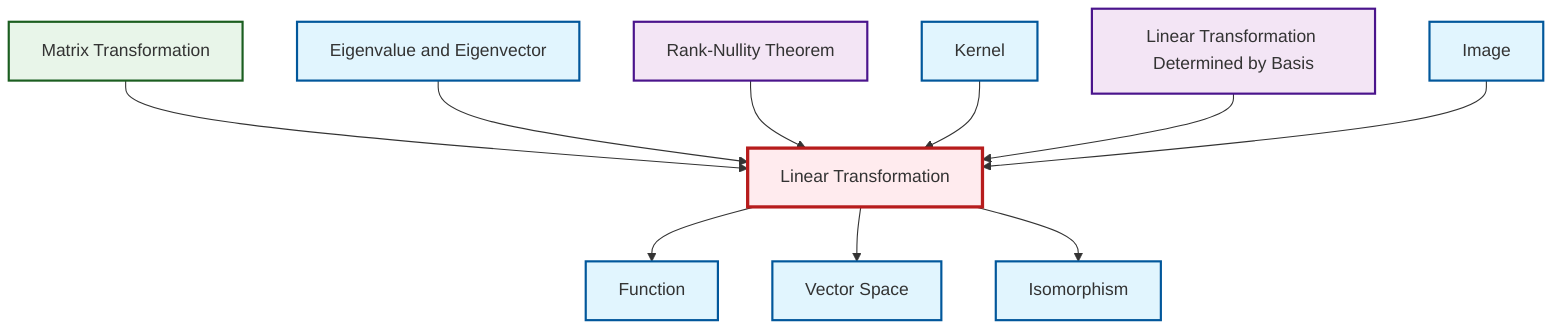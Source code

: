graph TD
    classDef definition fill:#e1f5fe,stroke:#01579b,stroke-width:2px
    classDef theorem fill:#f3e5f5,stroke:#4a148c,stroke-width:2px
    classDef axiom fill:#fff3e0,stroke:#e65100,stroke-width:2px
    classDef example fill:#e8f5e9,stroke:#1b5e20,stroke-width:2px
    classDef current fill:#ffebee,stroke:#b71c1c,stroke-width:3px
    thm-linear-transformation-basis["Linear Transformation Determined by Basis"]:::theorem
    ex-matrix-transformation["Matrix Transformation"]:::example
    def-vector-space["Vector Space"]:::definition
    thm-rank-nullity["Rank-Nullity Theorem"]:::theorem
    def-linear-transformation["Linear Transformation"]:::definition
    def-isomorphism["Isomorphism"]:::definition
    def-kernel["Kernel"]:::definition
    def-eigenvalue-eigenvector["Eigenvalue and Eigenvector"]:::definition
    def-function["Function"]:::definition
    def-image["Image"]:::definition
    def-linear-transformation --> def-function
    def-linear-transformation --> def-vector-space
    ex-matrix-transformation --> def-linear-transformation
    def-eigenvalue-eigenvector --> def-linear-transformation
    thm-rank-nullity --> def-linear-transformation
    def-linear-transformation --> def-isomorphism
    def-kernel --> def-linear-transformation
    thm-linear-transformation-basis --> def-linear-transformation
    def-image --> def-linear-transformation
    class def-linear-transformation current
